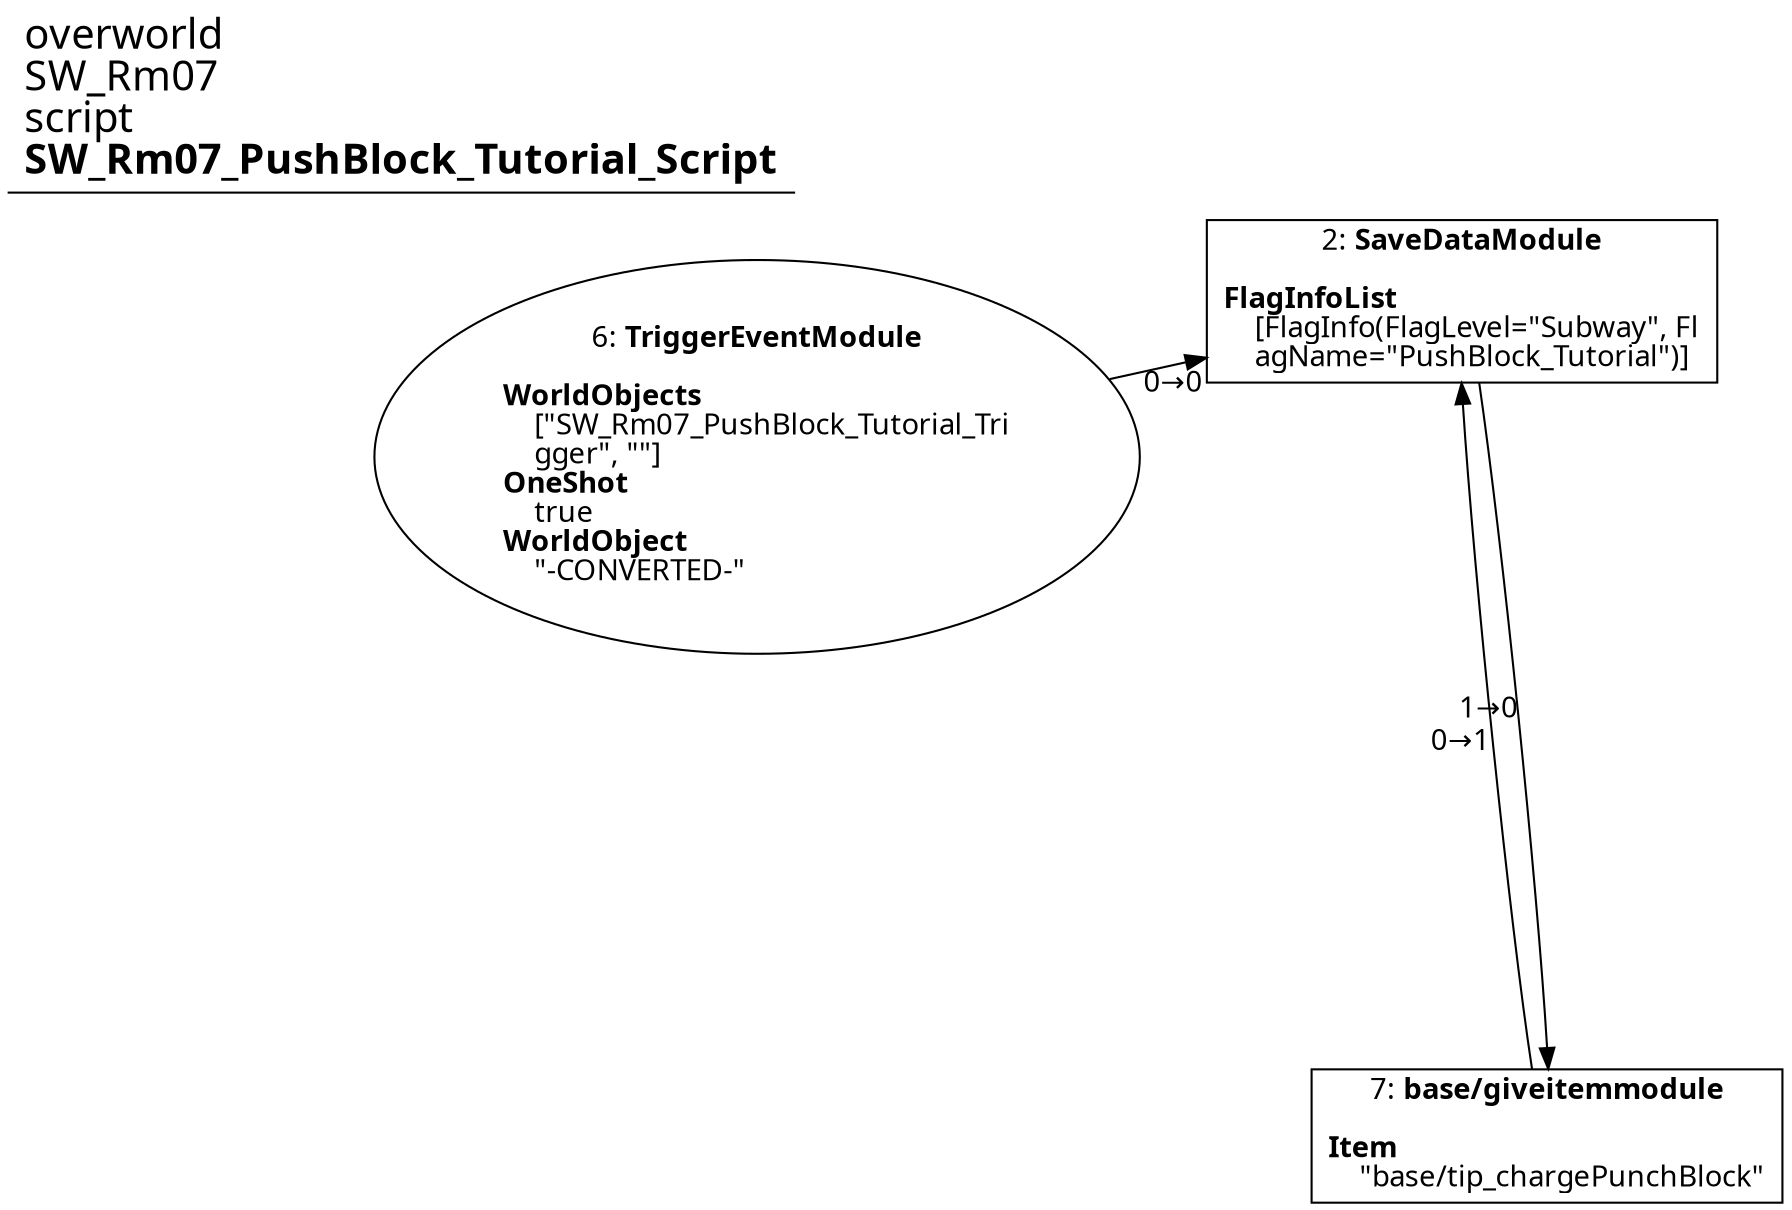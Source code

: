 digraph {
    layout = fdp;
    overlap = prism;
    sep = "+16";
    splines = spline;

    node [ shape = box ];

    graph [ fontname = "Segoe UI" ];
    node [ fontname = "Segoe UI" ];
    edge [ fontname = "Segoe UI" ];

    2 [ label = <2: <b>SaveDataModule</b><br/><br/><b>FlagInfoList</b><br align="left"/>    [FlagInfo(FlagLevel=&quot;Subway&quot;, Fl<br align="left"/>    agName=&quot;PushBlock_Tutorial&quot;)]<br align="left"/>> ];
    2 [ pos = "0.32700002,-0.19700001!" ];
    2 -> 7 [ label = "1→0" ];

    6 [ label = <6: <b>TriggerEventModule</b><br/><br/><b>WorldObjects</b><br align="left"/>    [&quot;SW_Rm07_PushBlock_Tutorial_Tri<br align="left"/>    gger&quot;, &quot;&quot;]<br align="left"/><b>OneShot</b><br align="left"/>    true<br align="left"/><b>WorldObject</b><br align="left"/>    &quot;-CONVERTED-&quot;<br align="left"/>> ];
    6 [ shape = oval ]
    6 [ pos = "0.095000006,-0.19600001!" ];
    6 -> 2 [ label = "0→0" ];

    7 [ label = <7: <b>base/giveitemmodule</b><br/><br/><b>Item</b><br align="left"/>    &quot;base/tip_chargePunchBlock&quot;<br align="left"/>> ];
    7 [ pos = "0.363,-0.439!" ];
    7 -> 2 [ label = "0→1" ];

    title [ pos = "0.094000004,-0.19500001!" ];
    title [ shape = underline ];
    title [ label = <<font point-size="20">overworld<br align="left"/>SW_Rm07<br align="left"/>script<br align="left"/><b>SW_Rm07_PushBlock_Tutorial_Script</b><br align="left"/></font>> ];
}
